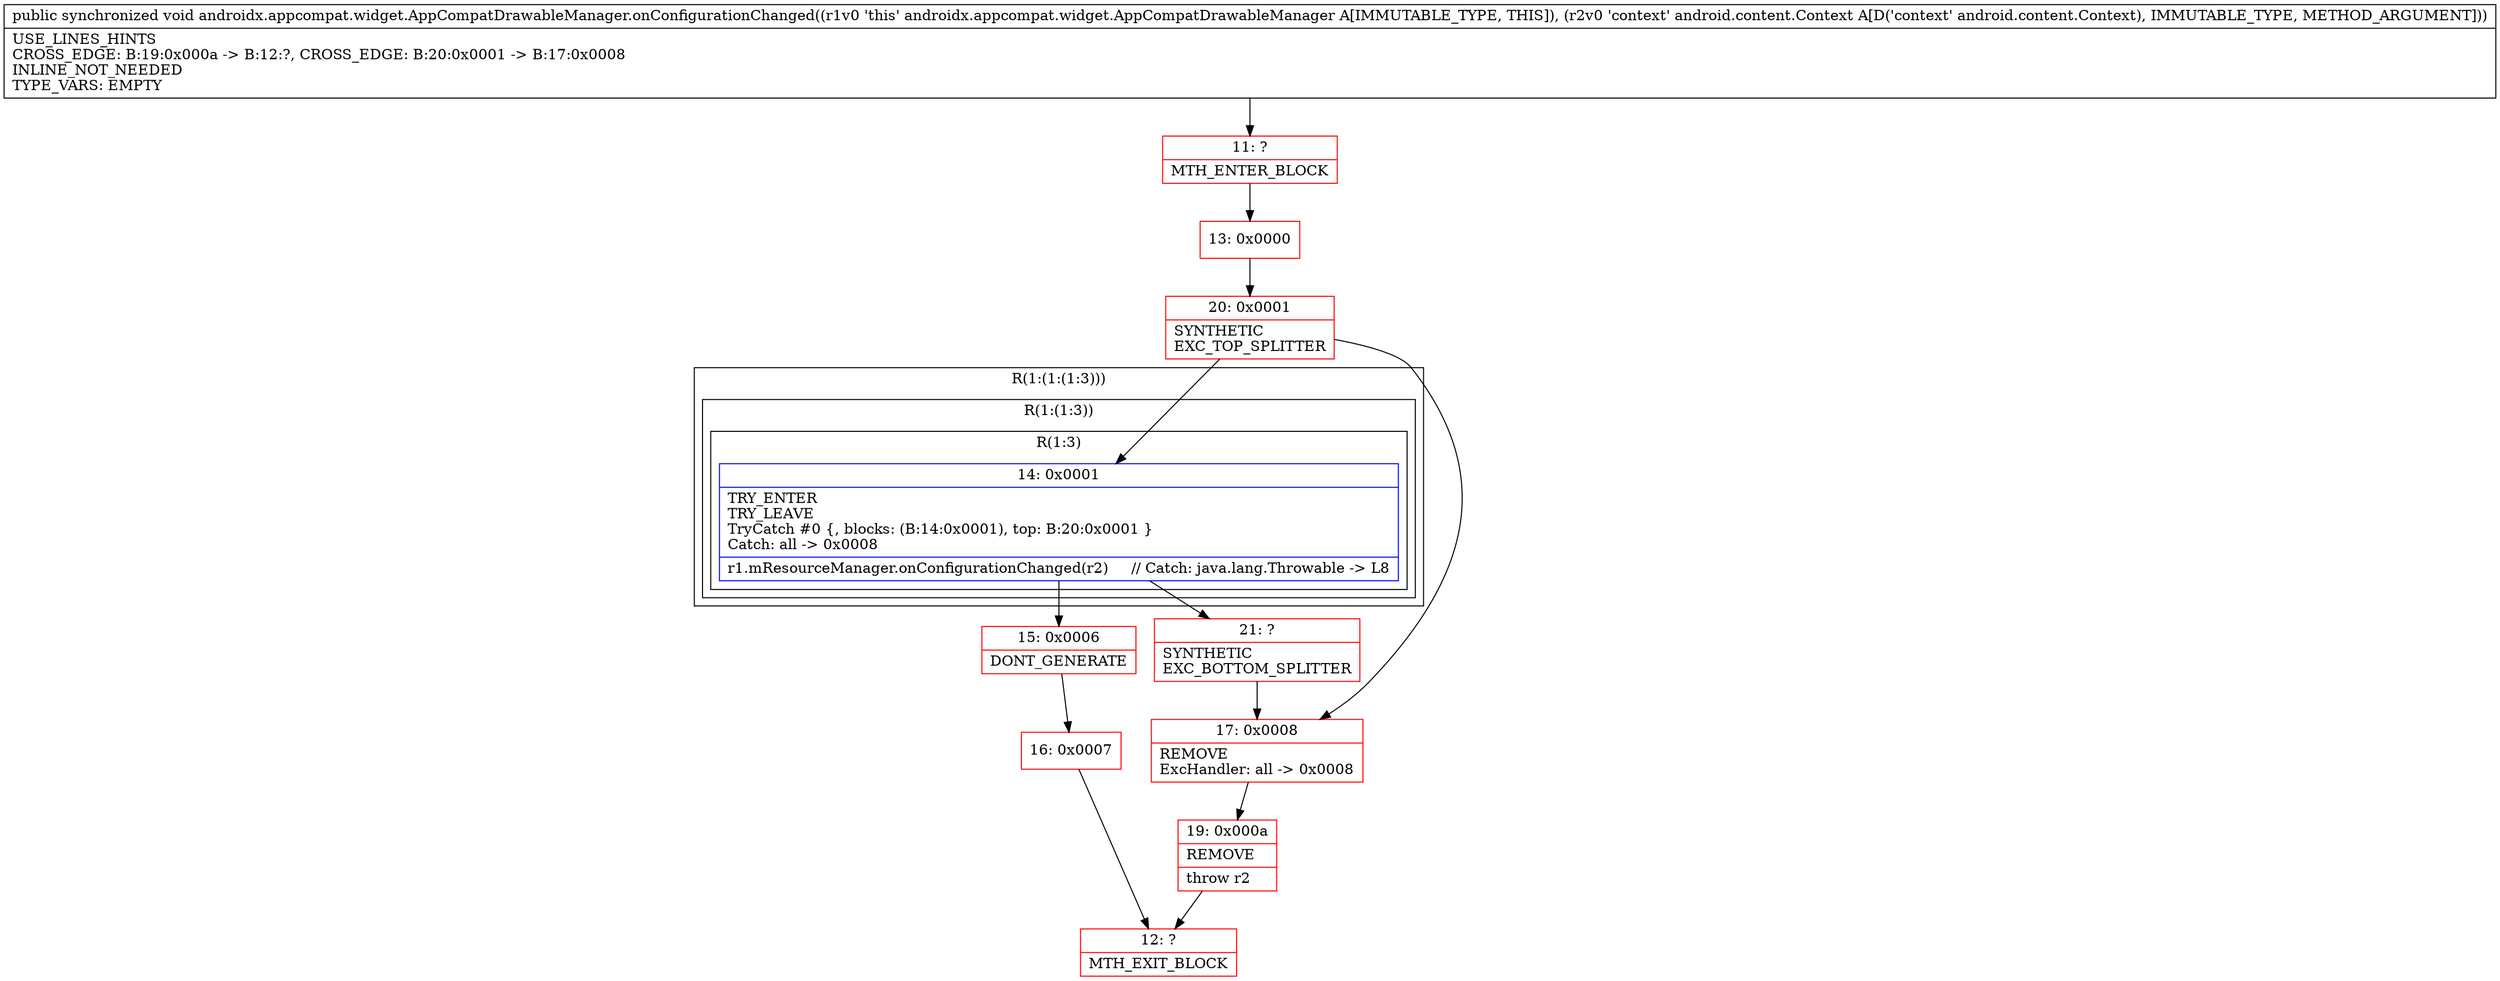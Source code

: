digraph "CFG forandroidx.appcompat.widget.AppCompatDrawableManager.onConfigurationChanged(Landroid\/content\/Context;)V" {
subgraph cluster_Region_1646574696 {
label = "R(1:(1:(1:3)))";
node [shape=record,color=blue];
subgraph cluster_Region_1045236767 {
label = "R(1:(1:3))";
node [shape=record,color=blue];
subgraph cluster_Region_950792709 {
label = "R(1:3)";
node [shape=record,color=blue];
Node_14 [shape=record,label="{14\:\ 0x0001|TRY_ENTER\lTRY_LEAVE\lTryCatch #0 \{, blocks: (B:14:0x0001), top: B:20:0x0001 \}\lCatch: all \-\> 0x0008\l|r1.mResourceManager.onConfigurationChanged(r2)     \/\/ Catch: java.lang.Throwable \-\> L8\l}"];
}
}
}
Node_11 [shape=record,color=red,label="{11\:\ ?|MTH_ENTER_BLOCK\l}"];
Node_13 [shape=record,color=red,label="{13\:\ 0x0000}"];
Node_20 [shape=record,color=red,label="{20\:\ 0x0001|SYNTHETIC\lEXC_TOP_SPLITTER\l}"];
Node_15 [shape=record,color=red,label="{15\:\ 0x0006|DONT_GENERATE\l}"];
Node_16 [shape=record,color=red,label="{16\:\ 0x0007}"];
Node_12 [shape=record,color=red,label="{12\:\ ?|MTH_EXIT_BLOCK\l}"];
Node_21 [shape=record,color=red,label="{21\:\ ?|SYNTHETIC\lEXC_BOTTOM_SPLITTER\l}"];
Node_17 [shape=record,color=red,label="{17\:\ 0x0008|REMOVE\lExcHandler: all \-\> 0x0008\l}"];
Node_19 [shape=record,color=red,label="{19\:\ 0x000a|REMOVE\l|throw r2\l}"];
MethodNode[shape=record,label="{public synchronized void androidx.appcompat.widget.AppCompatDrawableManager.onConfigurationChanged((r1v0 'this' androidx.appcompat.widget.AppCompatDrawableManager A[IMMUTABLE_TYPE, THIS]), (r2v0 'context' android.content.Context A[D('context' android.content.Context), IMMUTABLE_TYPE, METHOD_ARGUMENT]))  | USE_LINES_HINTS\lCROSS_EDGE: B:19:0x000a \-\> B:12:?, CROSS_EDGE: B:20:0x0001 \-\> B:17:0x0008\lINLINE_NOT_NEEDED\lTYPE_VARS: EMPTY\l}"];
MethodNode -> Node_11;Node_14 -> Node_15;
Node_14 -> Node_21;
Node_11 -> Node_13;
Node_13 -> Node_20;
Node_20 -> Node_14;
Node_20 -> Node_17;
Node_15 -> Node_16;
Node_16 -> Node_12;
Node_21 -> Node_17;
Node_17 -> Node_19;
Node_19 -> Node_12;
}

